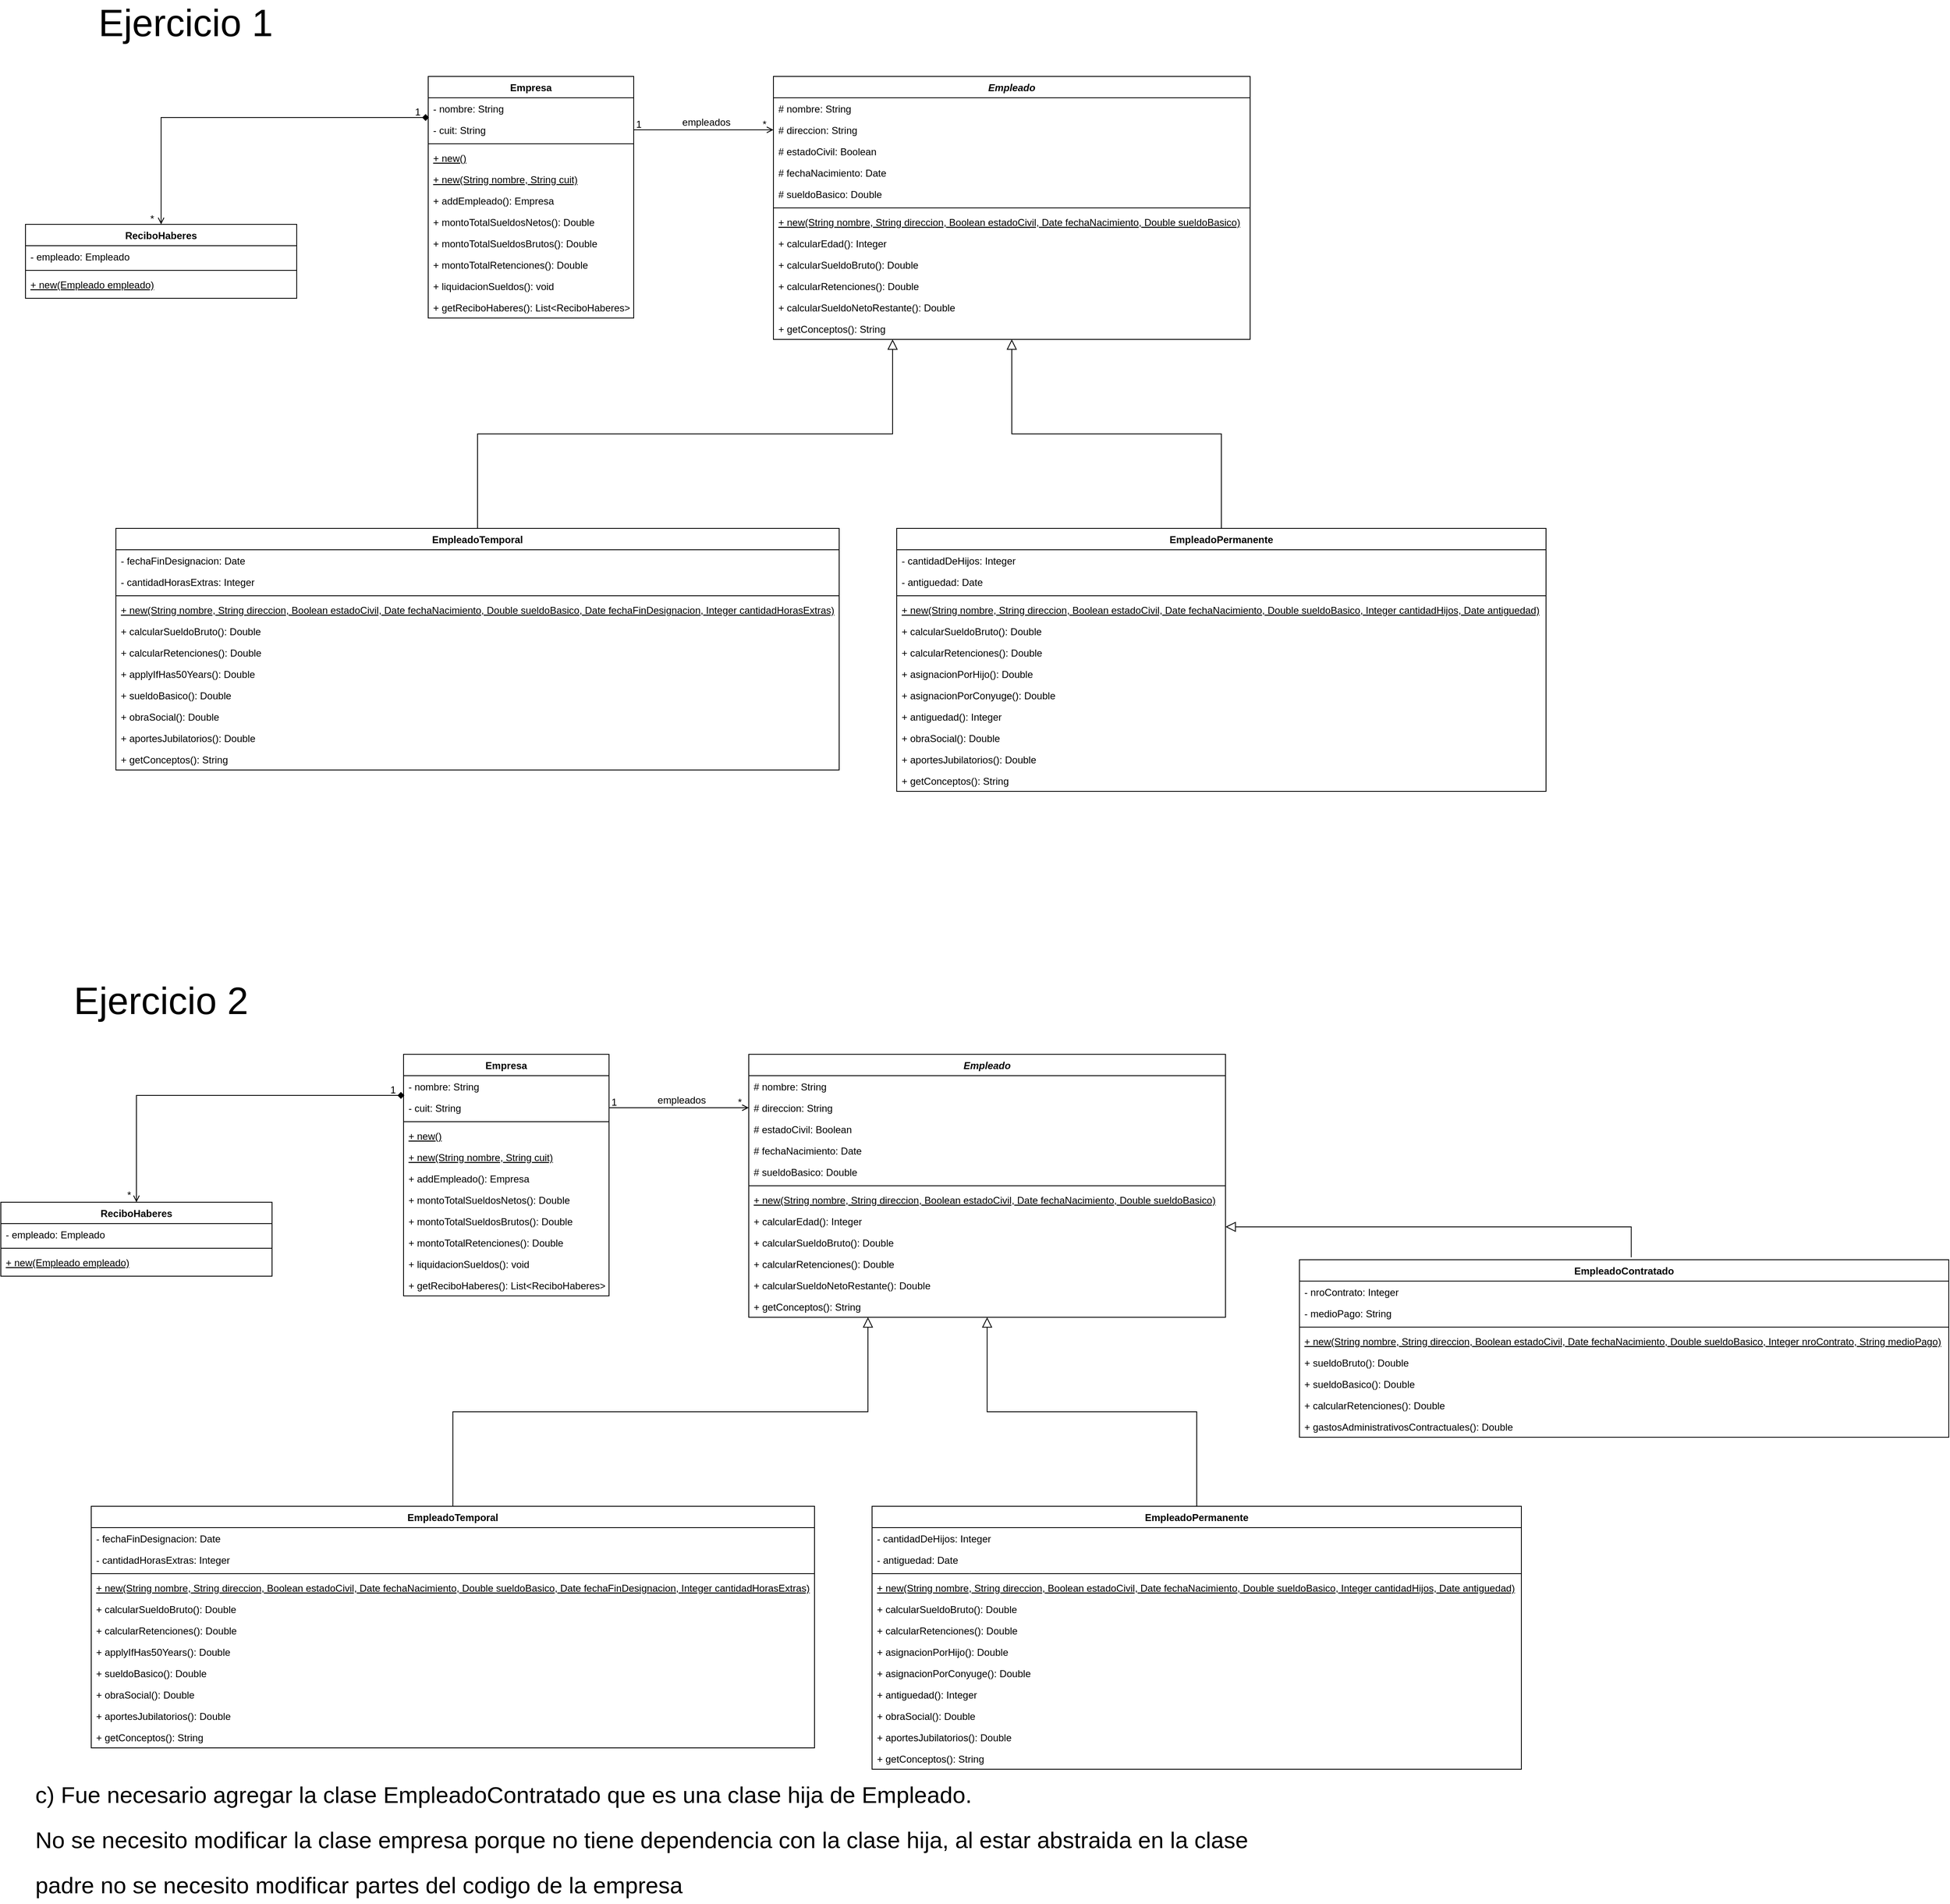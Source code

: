 <mxfile version="17.4.2" type="github">
  <diagram id="C5RBs43oDa-KdzZeNtuy" name="Page-1">
    <mxGraphModel dx="2249" dy="1922" grid="1" gridSize="10" guides="1" tooltips="1" connect="1" arrows="1" fold="1" page="1" pageScale="1" pageWidth="827" pageHeight="1169" math="0" shadow="0">
      <root>
        <mxCell id="WIyWlLk6GJQsqaUBKTNV-0" />
        <mxCell id="WIyWlLk6GJQsqaUBKTNV-1" parent="WIyWlLk6GJQsqaUBKTNV-0" />
        <mxCell id="zkfFHV4jXpPFQw0GAbJ--6" value="Empresa" style="swimlane;fontStyle=1;align=center;verticalAlign=top;childLayout=stackLayout;horizontal=1;startSize=26;horizontalStack=0;resizeParent=1;resizeLast=0;collapsible=1;marginBottom=0;rounded=0;shadow=0;strokeWidth=1;" parent="WIyWlLk6GJQsqaUBKTNV-1" vertex="1">
          <mxGeometry x="-290" y="-1070" width="250" height="294" as="geometry">
            <mxRectangle x="130" y="380" width="160" height="26" as="alternateBounds" />
          </mxGeometry>
        </mxCell>
        <mxCell id="zkfFHV4jXpPFQw0GAbJ--7" value="- nombre: String" style="text;align=left;verticalAlign=top;spacingLeft=4;spacingRight=4;overflow=hidden;rotatable=0;points=[[0,0.5],[1,0.5]];portConstraint=eastwest;" parent="zkfFHV4jXpPFQw0GAbJ--6" vertex="1">
          <mxGeometry y="26" width="250" height="26" as="geometry" />
        </mxCell>
        <mxCell id="zkfFHV4jXpPFQw0GAbJ--8" value="- cuit: String" style="text;align=left;verticalAlign=top;spacingLeft=4;spacingRight=4;overflow=hidden;rotatable=0;points=[[0,0.5],[1,0.5]];portConstraint=eastwest;rounded=0;shadow=0;html=0;" parent="zkfFHV4jXpPFQw0GAbJ--6" vertex="1">
          <mxGeometry y="52" width="250" height="26" as="geometry" />
        </mxCell>
        <mxCell id="zkfFHV4jXpPFQw0GAbJ--9" value="" style="line;html=1;strokeWidth=1;align=left;verticalAlign=middle;spacingTop=-1;spacingLeft=3;spacingRight=3;rotatable=0;labelPosition=right;points=[];portConstraint=eastwest;" parent="zkfFHV4jXpPFQw0GAbJ--6" vertex="1">
          <mxGeometry y="78" width="250" height="8" as="geometry" />
        </mxCell>
        <mxCell id="yzf1McUnUGxm_b6Z-Wyk-23" value="+ new()" style="text;align=left;verticalAlign=top;spacingLeft=4;spacingRight=4;overflow=hidden;rotatable=0;points=[[0,0.5],[1,0.5]];portConstraint=eastwest;fontStyle=4" parent="zkfFHV4jXpPFQw0GAbJ--6" vertex="1">
          <mxGeometry y="86" width="250" height="26" as="geometry" />
        </mxCell>
        <mxCell id="yzf1McUnUGxm_b6Z-Wyk-24" value="+ new(String nombre, String cuit)" style="text;align=left;verticalAlign=top;spacingLeft=4;spacingRight=4;overflow=hidden;rotatable=0;points=[[0,0.5],[1,0.5]];portConstraint=eastwest;fontStyle=4" parent="zkfFHV4jXpPFQw0GAbJ--6" vertex="1">
          <mxGeometry y="112" width="250" height="26" as="geometry" />
        </mxCell>
        <mxCell id="yzf1McUnUGxm_b6Z-Wyk-25" value="+ addEmpleado(): Empresa" style="text;align=left;verticalAlign=top;spacingLeft=4;spacingRight=4;overflow=hidden;rotatable=0;points=[[0,0.5],[1,0.5]];portConstraint=eastwest;" parent="zkfFHV4jXpPFQw0GAbJ--6" vertex="1">
          <mxGeometry y="138" width="250" height="26" as="geometry" />
        </mxCell>
        <mxCell id="zkfFHV4jXpPFQw0GAbJ--11" value="+ montoTotalSueldosNetos(): Double" style="text;align=left;verticalAlign=top;spacingLeft=4;spacingRight=4;overflow=hidden;rotatable=0;points=[[0,0.5],[1,0.5]];portConstraint=eastwest;" parent="zkfFHV4jXpPFQw0GAbJ--6" vertex="1">
          <mxGeometry y="164" width="250" height="26" as="geometry" />
        </mxCell>
        <mxCell id="E6LZfar_0cPYCz-3I67T-0" value="+ montoTotalSueldosBrutos(): Double" style="text;align=left;verticalAlign=top;spacingLeft=4;spacingRight=4;overflow=hidden;rotatable=0;points=[[0,0.5],[1,0.5]];portConstraint=eastwest;" parent="zkfFHV4jXpPFQw0GAbJ--6" vertex="1">
          <mxGeometry y="190" width="250" height="26" as="geometry" />
        </mxCell>
        <mxCell id="E6LZfar_0cPYCz-3I67T-1" value="+ montoTotalRetenciones(): Double" style="text;align=left;verticalAlign=top;spacingLeft=4;spacingRight=4;overflow=hidden;rotatable=0;points=[[0,0.5],[1,0.5]];portConstraint=eastwest;" parent="zkfFHV4jXpPFQw0GAbJ--6" vertex="1">
          <mxGeometry y="216" width="250" height="26" as="geometry" />
        </mxCell>
        <mxCell id="E6LZfar_0cPYCz-3I67T-2" value="+ liquidacionSueldos(): void" style="text;align=left;verticalAlign=top;spacingLeft=4;spacingRight=4;overflow=hidden;rotatable=0;points=[[0,0.5],[1,0.5]];portConstraint=eastwest;" parent="zkfFHV4jXpPFQw0GAbJ--6" vertex="1">
          <mxGeometry y="242" width="250" height="26" as="geometry" />
        </mxCell>
        <mxCell id="yzf1McUnUGxm_b6Z-Wyk-26" value="+ getReciboHaberes(): List&lt;ReciboHaberes&gt;" style="text;align=left;verticalAlign=top;spacingLeft=4;spacingRight=4;overflow=hidden;rotatable=0;points=[[0,0.5],[1,0.5]];portConstraint=eastwest;" parent="zkfFHV4jXpPFQw0GAbJ--6" vertex="1">
          <mxGeometry y="268" width="250" height="26" as="geometry" />
        </mxCell>
        <mxCell id="zkfFHV4jXpPFQw0GAbJ--17" value="Empleado" style="swimlane;fontStyle=3;align=center;verticalAlign=top;childLayout=stackLayout;horizontal=1;startSize=26;horizontalStack=0;resizeParent=1;resizeLast=0;collapsible=1;marginBottom=0;rounded=0;shadow=0;strokeWidth=1;" parent="WIyWlLk6GJQsqaUBKTNV-1" vertex="1">
          <mxGeometry x="130" y="-1070" width="580" height="320" as="geometry">
            <mxRectangle x="550" y="140" width="160" height="26" as="alternateBounds" />
          </mxGeometry>
        </mxCell>
        <mxCell id="zkfFHV4jXpPFQw0GAbJ--18" value="# nombre: String" style="text;align=left;verticalAlign=top;spacingLeft=4;spacingRight=4;overflow=hidden;rotatable=0;points=[[0,0.5],[1,0.5]];portConstraint=eastwest;" parent="zkfFHV4jXpPFQw0GAbJ--17" vertex="1">
          <mxGeometry y="26" width="580" height="26" as="geometry" />
        </mxCell>
        <mxCell id="zkfFHV4jXpPFQw0GAbJ--19" value="# direccion: String" style="text;align=left;verticalAlign=top;spacingLeft=4;spacingRight=4;overflow=hidden;rotatable=0;points=[[0,0.5],[1,0.5]];portConstraint=eastwest;rounded=0;shadow=0;html=0;" parent="zkfFHV4jXpPFQw0GAbJ--17" vertex="1">
          <mxGeometry y="52" width="580" height="26" as="geometry" />
        </mxCell>
        <mxCell id="zkfFHV4jXpPFQw0GAbJ--20" value="# estadoCivil: Boolean" style="text;align=left;verticalAlign=top;spacingLeft=4;spacingRight=4;overflow=hidden;rotatable=0;points=[[0,0.5],[1,0.5]];portConstraint=eastwest;rounded=0;shadow=0;html=0;" parent="zkfFHV4jXpPFQw0GAbJ--17" vertex="1">
          <mxGeometry y="78" width="580" height="26" as="geometry" />
        </mxCell>
        <mxCell id="zkfFHV4jXpPFQw0GAbJ--21" value="# fechaNacimiento: Date" style="text;align=left;verticalAlign=top;spacingLeft=4;spacingRight=4;overflow=hidden;rotatable=0;points=[[0,0.5],[1,0.5]];portConstraint=eastwest;rounded=0;shadow=0;html=0;" parent="zkfFHV4jXpPFQw0GAbJ--17" vertex="1">
          <mxGeometry y="104" width="580" height="26" as="geometry" />
        </mxCell>
        <mxCell id="zkfFHV4jXpPFQw0GAbJ--22" value="# sueldoBasico: Double" style="text;align=left;verticalAlign=top;spacingLeft=4;spacingRight=4;overflow=hidden;rotatable=0;points=[[0,0.5],[1,0.5]];portConstraint=eastwest;rounded=0;shadow=0;html=0;" parent="zkfFHV4jXpPFQw0GAbJ--17" vertex="1">
          <mxGeometry y="130" width="580" height="26" as="geometry" />
        </mxCell>
        <mxCell id="zkfFHV4jXpPFQw0GAbJ--23" value="" style="line;html=1;strokeWidth=1;align=left;verticalAlign=middle;spacingTop=-1;spacingLeft=3;spacingRight=3;rotatable=0;labelPosition=right;points=[];portConstraint=eastwest;" parent="zkfFHV4jXpPFQw0GAbJ--17" vertex="1">
          <mxGeometry y="156" width="580" height="8" as="geometry" />
        </mxCell>
        <mxCell id="yzf1McUnUGxm_b6Z-Wyk-0" value="+ new(String nombre, String direccion, Boolean estadoCivil, Date fechaNacimiento, Double sueldoBasico)" style="text;align=left;verticalAlign=top;spacingLeft=4;spacingRight=4;overflow=hidden;rotatable=0;points=[[0,0.5],[1,0.5]];portConstraint=eastwest;fontStyle=4" parent="zkfFHV4jXpPFQw0GAbJ--17" vertex="1">
          <mxGeometry y="164" width="580" height="26" as="geometry" />
        </mxCell>
        <mxCell id="nwJ270YW6wxKtkPxq6GA-1" value="+ calcularEdad(): Integer" style="text;align=left;verticalAlign=top;spacingLeft=4;spacingRight=4;overflow=hidden;rotatable=0;points=[[0,0.5],[1,0.5]];portConstraint=eastwest;" parent="zkfFHV4jXpPFQw0GAbJ--17" vertex="1">
          <mxGeometry y="190" width="580" height="26" as="geometry" />
        </mxCell>
        <mxCell id="zkfFHV4jXpPFQw0GAbJ--25" value="+ calcularSueldoBruto(): Double" style="text;align=left;verticalAlign=top;spacingLeft=4;spacingRight=4;overflow=hidden;rotatable=0;points=[[0,0.5],[1,0.5]];portConstraint=eastwest;" parent="zkfFHV4jXpPFQw0GAbJ--17" vertex="1">
          <mxGeometry y="216" width="580" height="26" as="geometry" />
        </mxCell>
        <mxCell id="JnNT9-7fcuWE7zyktl3N-20" value="+ calcularRetenciones(): Double" style="text;align=left;verticalAlign=top;spacingLeft=4;spacingRight=4;overflow=hidden;rotatable=0;points=[[0,0.5],[1,0.5]];portConstraint=eastwest;" parent="zkfFHV4jXpPFQw0GAbJ--17" vertex="1">
          <mxGeometry y="242" width="580" height="26" as="geometry" />
        </mxCell>
        <mxCell id="nwJ270YW6wxKtkPxq6GA-0" value="+ calcularSueldoNetoRestante(): Double" style="text;align=left;verticalAlign=top;spacingLeft=4;spacingRight=4;overflow=hidden;rotatable=0;points=[[0,0.5],[1,0.5]];portConstraint=eastwest;" parent="zkfFHV4jXpPFQw0GAbJ--17" vertex="1">
          <mxGeometry y="268" width="580" height="26" as="geometry" />
        </mxCell>
        <mxCell id="yzf1McUnUGxm_b6Z-Wyk-3" value="+ getConceptos(): String" style="text;align=left;verticalAlign=top;spacingLeft=4;spacingRight=4;overflow=hidden;rotatable=0;points=[[0,0.5],[1,0.5]];portConstraint=eastwest;" parent="zkfFHV4jXpPFQw0GAbJ--17" vertex="1">
          <mxGeometry y="294" width="580" height="26" as="geometry" />
        </mxCell>
        <mxCell id="zkfFHV4jXpPFQw0GAbJ--26" value="" style="endArrow=open;shadow=0;strokeWidth=1;rounded=0;endFill=1;edgeStyle=elbowEdgeStyle;elbow=vertical;exitX=1;exitY=0.5;exitDx=0;exitDy=0;entryX=0;entryY=0.5;entryDx=0;entryDy=0;" parent="WIyWlLk6GJQsqaUBKTNV-1" source="zkfFHV4jXpPFQw0GAbJ--8" target="zkfFHV4jXpPFQw0GAbJ--19" edge="1">
          <mxGeometry x="0.5" y="41" relative="1" as="geometry">
            <mxPoint x="-50" y="-980" as="sourcePoint" />
            <mxPoint x="90" y="-980" as="targetPoint" />
            <mxPoint x="-40" y="32" as="offset" />
          </mxGeometry>
        </mxCell>
        <mxCell id="zkfFHV4jXpPFQw0GAbJ--27" value="1" style="resizable=0;align=left;verticalAlign=bottom;labelBackgroundColor=none;fontSize=12;" parent="zkfFHV4jXpPFQw0GAbJ--26" connectable="0" vertex="1">
          <mxGeometry x="-1" relative="1" as="geometry">
            <mxPoint x="1" y="2" as="offset" />
          </mxGeometry>
        </mxCell>
        <mxCell id="zkfFHV4jXpPFQw0GAbJ--28" value="*" style="resizable=0;align=right;verticalAlign=bottom;labelBackgroundColor=none;fontSize=12;" parent="zkfFHV4jXpPFQw0GAbJ--26" connectable="0" vertex="1">
          <mxGeometry x="1" relative="1" as="geometry">
            <mxPoint x="-7" y="2" as="offset" />
          </mxGeometry>
        </mxCell>
        <mxCell id="zkfFHV4jXpPFQw0GAbJ--29" value="empleados" style="text;html=1;resizable=0;points=[];;align=center;verticalAlign=middle;labelBackgroundColor=none;rounded=0;shadow=0;strokeWidth=1;fontSize=12;" parent="zkfFHV4jXpPFQw0GAbJ--26" vertex="1" connectable="0">
          <mxGeometry x="0.5" y="49" relative="1" as="geometry">
            <mxPoint x="-40" y="40" as="offset" />
          </mxGeometry>
        </mxCell>
        <mxCell id="JnNT9-7fcuWE7zyktl3N-1" value="EmpleadoTemporal" style="swimlane;fontStyle=1;align=center;verticalAlign=top;childLayout=stackLayout;horizontal=1;startSize=26;horizontalStack=0;resizeParent=1;resizeLast=0;collapsible=1;marginBottom=0;rounded=0;shadow=0;strokeWidth=1;" parent="WIyWlLk6GJQsqaUBKTNV-1" vertex="1">
          <mxGeometry x="-670" y="-520" width="880" height="294" as="geometry">
            <mxRectangle x="550" y="140" width="160" height="26" as="alternateBounds" />
          </mxGeometry>
        </mxCell>
        <mxCell id="JnNT9-7fcuWE7zyktl3N-2" value="- fechaFinDesignacion: Date" style="text;align=left;verticalAlign=top;spacingLeft=4;spacingRight=4;overflow=hidden;rotatable=0;points=[[0,0.5],[1,0.5]];portConstraint=eastwest;" parent="JnNT9-7fcuWE7zyktl3N-1" vertex="1">
          <mxGeometry y="26" width="880" height="26" as="geometry" />
        </mxCell>
        <mxCell id="JnNT9-7fcuWE7zyktl3N-3" value="- cantidadHorasExtras: Integer" style="text;align=left;verticalAlign=top;spacingLeft=4;spacingRight=4;overflow=hidden;rotatable=0;points=[[0,0.5],[1,0.5]];portConstraint=eastwest;rounded=0;shadow=0;html=0;" parent="JnNT9-7fcuWE7zyktl3N-1" vertex="1">
          <mxGeometry y="52" width="880" height="26" as="geometry" />
        </mxCell>
        <mxCell id="JnNT9-7fcuWE7zyktl3N-7" value="" style="line;html=1;strokeWidth=1;align=left;verticalAlign=middle;spacingTop=-1;spacingLeft=3;spacingRight=3;rotatable=0;labelPosition=right;points=[];portConstraint=eastwest;" parent="JnNT9-7fcuWE7zyktl3N-1" vertex="1">
          <mxGeometry y="78" width="880" height="8" as="geometry" />
        </mxCell>
        <mxCell id="yzf1McUnUGxm_b6Z-Wyk-15" value="+ new(String nombre, String direccion, Boolean estadoCivil, Date fechaNacimiento, Double sueldoBasico, Date fechaFinDesignacion, Integer cantidadHorasExtras)" style="text;align=left;verticalAlign=top;spacingLeft=4;spacingRight=4;overflow=hidden;rotatable=0;points=[[0,0.5],[1,0.5]];portConstraint=eastwest;rounded=0;shadow=0;html=0;fontStyle=4" parent="JnNT9-7fcuWE7zyktl3N-1" vertex="1">
          <mxGeometry y="86" width="880" height="26" as="geometry" />
        </mxCell>
        <mxCell id="yzf1McUnUGxm_b6Z-Wyk-16" value="+ calcularSueldoBruto(): Double" style="text;align=left;verticalAlign=top;spacingLeft=4;spacingRight=4;overflow=hidden;rotatable=0;points=[[0,0.5],[1,0.5]];portConstraint=eastwest;rounded=0;shadow=0;html=0;" parent="JnNT9-7fcuWE7zyktl3N-1" vertex="1">
          <mxGeometry y="112" width="880" height="26" as="geometry" />
        </mxCell>
        <mxCell id="yzf1McUnUGxm_b6Z-Wyk-17" value="+ calcularRetenciones(): Double" style="text;align=left;verticalAlign=top;spacingLeft=4;spacingRight=4;overflow=hidden;rotatable=0;points=[[0,0.5],[1,0.5]];portConstraint=eastwest;rounded=0;shadow=0;html=0;" parent="JnNT9-7fcuWE7zyktl3N-1" vertex="1">
          <mxGeometry y="138" width="880" height="26" as="geometry" />
        </mxCell>
        <mxCell id="yzf1McUnUGxm_b6Z-Wyk-18" value="+ applyIfHas50Years(): Double" style="text;align=left;verticalAlign=top;spacingLeft=4;spacingRight=4;overflow=hidden;rotatable=0;points=[[0,0.5],[1,0.5]];portConstraint=eastwest;rounded=0;shadow=0;html=0;" parent="JnNT9-7fcuWE7zyktl3N-1" vertex="1">
          <mxGeometry y="164" width="880" height="26" as="geometry" />
        </mxCell>
        <mxCell id="yzf1McUnUGxm_b6Z-Wyk-19" value="+ sueldoBasico(): Double" style="text;align=left;verticalAlign=top;spacingLeft=4;spacingRight=4;overflow=hidden;rotatable=0;points=[[0,0.5],[1,0.5]];portConstraint=eastwest;rounded=0;shadow=0;html=0;" parent="JnNT9-7fcuWE7zyktl3N-1" vertex="1">
          <mxGeometry y="190" width="880" height="26" as="geometry" />
        </mxCell>
        <mxCell id="yzf1McUnUGxm_b6Z-Wyk-20" value="+ obraSocial(): Double" style="text;align=left;verticalAlign=top;spacingLeft=4;spacingRight=4;overflow=hidden;rotatable=0;points=[[0,0.5],[1,0.5]];portConstraint=eastwest;rounded=0;shadow=0;html=0;" parent="JnNT9-7fcuWE7zyktl3N-1" vertex="1">
          <mxGeometry y="216" width="880" height="26" as="geometry" />
        </mxCell>
        <mxCell id="yzf1McUnUGxm_b6Z-Wyk-21" value="+ aportesJubilatorios(): Double" style="text;align=left;verticalAlign=top;spacingLeft=4;spacingRight=4;overflow=hidden;rotatable=0;points=[[0,0.5],[1,0.5]];portConstraint=eastwest;rounded=0;shadow=0;html=0;" parent="JnNT9-7fcuWE7zyktl3N-1" vertex="1">
          <mxGeometry y="242" width="880" height="26" as="geometry" />
        </mxCell>
        <mxCell id="yzf1McUnUGxm_b6Z-Wyk-22" value="+ getConceptos(): String" style="text;align=left;verticalAlign=top;spacingLeft=4;spacingRight=4;overflow=hidden;rotatable=0;points=[[0,0.5],[1,0.5]];portConstraint=eastwest;rounded=0;shadow=0;html=0;" parent="JnNT9-7fcuWE7zyktl3N-1" vertex="1">
          <mxGeometry y="268" width="880" height="26" as="geometry" />
        </mxCell>
        <mxCell id="JnNT9-7fcuWE7zyktl3N-10" value="EmpleadoPermanente" style="swimlane;fontStyle=1;align=center;verticalAlign=top;childLayout=stackLayout;horizontal=1;startSize=26;horizontalStack=0;resizeParent=1;resizeLast=0;collapsible=1;marginBottom=0;rounded=0;shadow=0;strokeWidth=1;" parent="WIyWlLk6GJQsqaUBKTNV-1" vertex="1">
          <mxGeometry x="280" y="-520" width="790" height="320" as="geometry">
            <mxRectangle x="510" y="880" width="160" height="26" as="alternateBounds" />
          </mxGeometry>
        </mxCell>
        <mxCell id="JnNT9-7fcuWE7zyktl3N-11" value="- cantidadDeHijos: Integer" style="text;align=left;verticalAlign=top;spacingLeft=4;spacingRight=4;overflow=hidden;rotatable=0;points=[[0,0.5],[1,0.5]];portConstraint=eastwest;" parent="JnNT9-7fcuWE7zyktl3N-10" vertex="1">
          <mxGeometry y="26" width="790" height="26" as="geometry" />
        </mxCell>
        <mxCell id="JnNT9-7fcuWE7zyktl3N-12" value="- antiguedad: Date" style="text;align=left;verticalAlign=top;spacingLeft=4;spacingRight=4;overflow=hidden;rotatable=0;points=[[0,0.5],[1,0.5]];portConstraint=eastwest;rounded=0;shadow=0;html=0;" parent="JnNT9-7fcuWE7zyktl3N-10" vertex="1">
          <mxGeometry y="52" width="790" height="26" as="geometry" />
        </mxCell>
        <mxCell id="JnNT9-7fcuWE7zyktl3N-16" value="" style="line;html=1;strokeWidth=1;align=left;verticalAlign=middle;spacingTop=-1;spacingLeft=3;spacingRight=3;rotatable=0;labelPosition=right;points=[];portConstraint=eastwest;" parent="JnNT9-7fcuWE7zyktl3N-10" vertex="1">
          <mxGeometry y="78" width="790" height="8" as="geometry" />
        </mxCell>
        <mxCell id="yzf1McUnUGxm_b6Z-Wyk-5" value="+ new(String nombre, String direccion, Boolean estadoCivil, Date fechaNacimiento, Double sueldoBasico, Integer cantidadHijos, Date antiguedad)" style="text;align=left;verticalAlign=top;spacingLeft=4;spacingRight=4;overflow=hidden;rotatable=0;points=[[0,0.5],[1,0.5]];portConstraint=eastwest;rounded=0;shadow=0;html=0;fontStyle=4" parent="JnNT9-7fcuWE7zyktl3N-10" vertex="1">
          <mxGeometry y="86" width="790" height="26" as="geometry" />
        </mxCell>
        <mxCell id="yzf1McUnUGxm_b6Z-Wyk-7" value="+ calcularSueldoBruto(): Double" style="text;align=left;verticalAlign=top;spacingLeft=4;spacingRight=4;overflow=hidden;rotatable=0;points=[[0,0.5],[1,0.5]];portConstraint=eastwest;rounded=0;shadow=0;html=0;fontStyle=0" parent="JnNT9-7fcuWE7zyktl3N-10" vertex="1">
          <mxGeometry y="112" width="790" height="26" as="geometry" />
        </mxCell>
        <mxCell id="yzf1McUnUGxm_b6Z-Wyk-8" value="+ calcularRetenciones(): Double" style="text;align=left;verticalAlign=top;spacingLeft=4;spacingRight=4;overflow=hidden;rotatable=0;points=[[0,0.5],[1,0.5]];portConstraint=eastwest;rounded=0;shadow=0;html=0;fontStyle=0" parent="JnNT9-7fcuWE7zyktl3N-10" vertex="1">
          <mxGeometry y="138" width="790" height="26" as="geometry" />
        </mxCell>
        <mxCell id="yzf1McUnUGxm_b6Z-Wyk-9" value="+ asignacionPorHijo(): Double" style="text;align=left;verticalAlign=top;spacingLeft=4;spacingRight=4;overflow=hidden;rotatable=0;points=[[0,0.5],[1,0.5]];portConstraint=eastwest;rounded=0;shadow=0;html=0;fontStyle=0" parent="JnNT9-7fcuWE7zyktl3N-10" vertex="1">
          <mxGeometry y="164" width="790" height="26" as="geometry" />
        </mxCell>
        <mxCell id="yzf1McUnUGxm_b6Z-Wyk-10" value="+ asignacionPorConyuge(): Double" style="text;align=left;verticalAlign=top;spacingLeft=4;spacingRight=4;overflow=hidden;rotatable=0;points=[[0,0.5],[1,0.5]];portConstraint=eastwest;rounded=0;shadow=0;html=0;fontStyle=0" parent="JnNT9-7fcuWE7zyktl3N-10" vertex="1">
          <mxGeometry y="190" width="790" height="26" as="geometry" />
        </mxCell>
        <mxCell id="yzf1McUnUGxm_b6Z-Wyk-11" value="+ antiguedad(): Integer" style="text;align=left;verticalAlign=top;spacingLeft=4;spacingRight=4;overflow=hidden;rotatable=0;points=[[0,0.5],[1,0.5]];portConstraint=eastwest;rounded=0;shadow=0;html=0;fontStyle=0" parent="JnNT9-7fcuWE7zyktl3N-10" vertex="1">
          <mxGeometry y="216" width="790" height="26" as="geometry" />
        </mxCell>
        <mxCell id="yzf1McUnUGxm_b6Z-Wyk-12" value="+ obraSocial(): Double" style="text;align=left;verticalAlign=top;spacingLeft=4;spacingRight=4;overflow=hidden;rotatable=0;points=[[0,0.5],[1,0.5]];portConstraint=eastwest;rounded=0;shadow=0;html=0;fontStyle=0" parent="JnNT9-7fcuWE7zyktl3N-10" vertex="1">
          <mxGeometry y="242" width="790" height="26" as="geometry" />
        </mxCell>
        <mxCell id="yzf1McUnUGxm_b6Z-Wyk-13" value="+ aportesJubilatorios(): Double" style="text;align=left;verticalAlign=top;spacingLeft=4;spacingRight=4;overflow=hidden;rotatable=0;points=[[0,0.5],[1,0.5]];portConstraint=eastwest;rounded=0;shadow=0;html=0;fontStyle=0" parent="JnNT9-7fcuWE7zyktl3N-10" vertex="1">
          <mxGeometry y="268" width="790" height="26" as="geometry" />
        </mxCell>
        <mxCell id="yzf1McUnUGxm_b6Z-Wyk-14" value="+ getConceptos(): String" style="text;align=left;verticalAlign=top;spacingLeft=4;spacingRight=4;overflow=hidden;rotatable=0;points=[[0,0.5],[1,0.5]];portConstraint=eastwest;rounded=0;shadow=0;html=0;fontStyle=0" parent="JnNT9-7fcuWE7zyktl3N-10" vertex="1">
          <mxGeometry y="294" width="790" height="26" as="geometry" />
        </mxCell>
        <mxCell id="JnNT9-7fcuWE7zyktl3N-21" value="" style="endArrow=block;endSize=10;endFill=0;shadow=0;strokeWidth=1;rounded=0;edgeStyle=elbowEdgeStyle;elbow=vertical;exitX=0.5;exitY=0;exitDx=0;exitDy=0;entryX=0.5;entryY=1;entryDx=0;entryDy=0;" parent="WIyWlLk6GJQsqaUBKTNV-1" source="JnNT9-7fcuWE7zyktl3N-10" target="zkfFHV4jXpPFQw0GAbJ--17" edge="1">
          <mxGeometry width="160" relative="1" as="geometry">
            <mxPoint x="80" y="-1250" as="sourcePoint" />
            <mxPoint x="360" y="-780" as="targetPoint" />
          </mxGeometry>
        </mxCell>
        <mxCell id="JnNT9-7fcuWE7zyktl3N-22" value="" style="endArrow=block;endSize=10;endFill=0;shadow=0;strokeWidth=1;rounded=0;edgeStyle=elbowEdgeStyle;elbow=vertical;exitX=0.5;exitY=0;exitDx=0;exitDy=0;entryX=0.25;entryY=1;entryDx=0;entryDy=0;" parent="WIyWlLk6GJQsqaUBKTNV-1" source="JnNT9-7fcuWE7zyktl3N-1" target="zkfFHV4jXpPFQw0GAbJ--17" edge="1">
          <mxGeometry width="160" relative="1" as="geometry">
            <mxPoint x="-163.2" y="-753.25" as="sourcePoint" />
            <mxPoint x="80" y="-780" as="targetPoint" />
          </mxGeometry>
        </mxCell>
        <mxCell id="E6LZfar_0cPYCz-3I67T-3" value="ReciboHaberes" style="swimlane;fontStyle=1;align=center;verticalAlign=top;childLayout=stackLayout;horizontal=1;startSize=26;horizontalStack=0;resizeParent=1;resizeLast=0;collapsible=1;marginBottom=0;rounded=0;shadow=0;strokeWidth=1;" parent="WIyWlLk6GJQsqaUBKTNV-1" vertex="1">
          <mxGeometry x="-780" y="-890" width="330" height="90" as="geometry">
            <mxRectangle x="130" y="380" width="160" height="26" as="alternateBounds" />
          </mxGeometry>
        </mxCell>
        <mxCell id="E6LZfar_0cPYCz-3I67T-4" value="- empleado: Empleado" style="text;align=left;verticalAlign=top;spacingLeft=4;spacingRight=4;overflow=hidden;rotatable=0;points=[[0,0.5],[1,0.5]];portConstraint=eastwest;" parent="E6LZfar_0cPYCz-3I67T-3" vertex="1">
          <mxGeometry y="26" width="330" height="26" as="geometry" />
        </mxCell>
        <mxCell id="E6LZfar_0cPYCz-3I67T-6" value="" style="line;html=1;strokeWidth=1;align=left;verticalAlign=middle;spacingTop=-1;spacingLeft=3;spacingRight=3;rotatable=0;labelPosition=right;points=[];portConstraint=eastwest;" parent="E6LZfar_0cPYCz-3I67T-3" vertex="1">
          <mxGeometry y="52" width="330" height="8" as="geometry" />
        </mxCell>
        <mxCell id="VXXqU22cxP4O66-GsX6c-1" value="+ new(Empleado empleado)" style="text;align=left;verticalAlign=top;spacingLeft=4;spacingRight=4;overflow=hidden;rotatable=0;points=[[0,0.5],[1,0.5]];portConstraint=eastwest;rounded=0;shadow=0;html=0;fontStyle=4" vertex="1" parent="E6LZfar_0cPYCz-3I67T-3">
          <mxGeometry y="60" width="330" height="26" as="geometry" />
        </mxCell>
        <mxCell id="tojFOclZx8OMovrntNYi-5" value="" style="endArrow=open;shadow=0;strokeWidth=1;rounded=0;endFill=1;edgeStyle=elbowEdgeStyle;elbow=vertical;entryX=0.5;entryY=0;entryDx=0;entryDy=0;startArrow=diamond;startFill=1;exitX=0.004;exitY=0.923;exitDx=0;exitDy=0;exitPerimeter=0;" parent="WIyWlLk6GJQsqaUBKTNV-1" source="zkfFHV4jXpPFQw0GAbJ--7" target="E6LZfar_0cPYCz-3I67T-3" edge="1">
          <mxGeometry x="0.5" y="41" relative="1" as="geometry">
            <mxPoint x="-300" y="-1020" as="sourcePoint" />
            <mxPoint x="-410" y="-830" as="targetPoint" />
            <mxPoint x="-40" y="32" as="offset" />
            <Array as="points">
              <mxPoint x="-310" y="-1020" />
            </Array>
          </mxGeometry>
        </mxCell>
        <mxCell id="tojFOclZx8OMovrntNYi-6" value="1" style="resizable=0;align=left;verticalAlign=bottom;labelBackgroundColor=none;fontSize=12;" parent="tojFOclZx8OMovrntNYi-5" connectable="0" vertex="1">
          <mxGeometry x="-1" relative="1" as="geometry">
            <mxPoint x="-19" y="2" as="offset" />
          </mxGeometry>
        </mxCell>
        <mxCell id="tojFOclZx8OMovrntNYi-7" value="*" style="resizable=0;align=right;verticalAlign=bottom;labelBackgroundColor=none;fontSize=12;" parent="tojFOclZx8OMovrntNYi-5" connectable="0" vertex="1">
          <mxGeometry x="1" relative="1" as="geometry">
            <mxPoint x="-7" y="2" as="offset" />
          </mxGeometry>
        </mxCell>
        <mxCell id="VXXqU22cxP4O66-GsX6c-7" value="Ejercicio 1" style="text;html=1;strokeColor=none;fillColor=none;align=center;verticalAlign=middle;whiteSpace=wrap;rounded=0;fontSize=46;" vertex="1" parent="WIyWlLk6GJQsqaUBKTNV-1">
          <mxGeometry x="-730" y="-1150" width="290" height="30" as="geometry" />
        </mxCell>
        <mxCell id="VXXqU22cxP4O66-GsX6c-8" value="Empresa" style="swimlane;fontStyle=1;align=center;verticalAlign=top;childLayout=stackLayout;horizontal=1;startSize=26;horizontalStack=0;resizeParent=1;resizeLast=0;collapsible=1;marginBottom=0;rounded=0;shadow=0;strokeWidth=1;" vertex="1" parent="WIyWlLk6GJQsqaUBKTNV-1">
          <mxGeometry x="-320" y="120" width="250" height="294" as="geometry">
            <mxRectangle x="130" y="380" width="160" height="26" as="alternateBounds" />
          </mxGeometry>
        </mxCell>
        <mxCell id="VXXqU22cxP4O66-GsX6c-9" value="- nombre: String" style="text;align=left;verticalAlign=top;spacingLeft=4;spacingRight=4;overflow=hidden;rotatable=0;points=[[0,0.5],[1,0.5]];portConstraint=eastwest;" vertex="1" parent="VXXqU22cxP4O66-GsX6c-8">
          <mxGeometry y="26" width="250" height="26" as="geometry" />
        </mxCell>
        <mxCell id="VXXqU22cxP4O66-GsX6c-10" value="- cuit: String" style="text;align=left;verticalAlign=top;spacingLeft=4;spacingRight=4;overflow=hidden;rotatable=0;points=[[0,0.5],[1,0.5]];portConstraint=eastwest;rounded=0;shadow=0;html=0;" vertex="1" parent="VXXqU22cxP4O66-GsX6c-8">
          <mxGeometry y="52" width="250" height="26" as="geometry" />
        </mxCell>
        <mxCell id="VXXqU22cxP4O66-GsX6c-11" value="" style="line;html=1;strokeWidth=1;align=left;verticalAlign=middle;spacingTop=-1;spacingLeft=3;spacingRight=3;rotatable=0;labelPosition=right;points=[];portConstraint=eastwest;" vertex="1" parent="VXXqU22cxP4O66-GsX6c-8">
          <mxGeometry y="78" width="250" height="8" as="geometry" />
        </mxCell>
        <mxCell id="VXXqU22cxP4O66-GsX6c-12" value="+ new()" style="text;align=left;verticalAlign=top;spacingLeft=4;spacingRight=4;overflow=hidden;rotatable=0;points=[[0,0.5],[1,0.5]];portConstraint=eastwest;fontStyle=4" vertex="1" parent="VXXqU22cxP4O66-GsX6c-8">
          <mxGeometry y="86" width="250" height="26" as="geometry" />
        </mxCell>
        <mxCell id="VXXqU22cxP4O66-GsX6c-13" value="+ new(String nombre, String cuit)" style="text;align=left;verticalAlign=top;spacingLeft=4;spacingRight=4;overflow=hidden;rotatable=0;points=[[0,0.5],[1,0.5]];portConstraint=eastwest;fontStyle=4" vertex="1" parent="VXXqU22cxP4O66-GsX6c-8">
          <mxGeometry y="112" width="250" height="26" as="geometry" />
        </mxCell>
        <mxCell id="VXXqU22cxP4O66-GsX6c-14" value="+ addEmpleado(): Empresa" style="text;align=left;verticalAlign=top;spacingLeft=4;spacingRight=4;overflow=hidden;rotatable=0;points=[[0,0.5],[1,0.5]];portConstraint=eastwest;" vertex="1" parent="VXXqU22cxP4O66-GsX6c-8">
          <mxGeometry y="138" width="250" height="26" as="geometry" />
        </mxCell>
        <mxCell id="VXXqU22cxP4O66-GsX6c-15" value="+ montoTotalSueldosNetos(): Double" style="text;align=left;verticalAlign=top;spacingLeft=4;spacingRight=4;overflow=hidden;rotatable=0;points=[[0,0.5],[1,0.5]];portConstraint=eastwest;" vertex="1" parent="VXXqU22cxP4O66-GsX6c-8">
          <mxGeometry y="164" width="250" height="26" as="geometry" />
        </mxCell>
        <mxCell id="VXXqU22cxP4O66-GsX6c-16" value="+ montoTotalSueldosBrutos(): Double" style="text;align=left;verticalAlign=top;spacingLeft=4;spacingRight=4;overflow=hidden;rotatable=0;points=[[0,0.5],[1,0.5]];portConstraint=eastwest;" vertex="1" parent="VXXqU22cxP4O66-GsX6c-8">
          <mxGeometry y="190" width="250" height="26" as="geometry" />
        </mxCell>
        <mxCell id="VXXqU22cxP4O66-GsX6c-17" value="+ montoTotalRetenciones(): Double" style="text;align=left;verticalAlign=top;spacingLeft=4;spacingRight=4;overflow=hidden;rotatable=0;points=[[0,0.5],[1,0.5]];portConstraint=eastwest;" vertex="1" parent="VXXqU22cxP4O66-GsX6c-8">
          <mxGeometry y="216" width="250" height="26" as="geometry" />
        </mxCell>
        <mxCell id="VXXqU22cxP4O66-GsX6c-18" value="+ liquidacionSueldos(): void" style="text;align=left;verticalAlign=top;spacingLeft=4;spacingRight=4;overflow=hidden;rotatable=0;points=[[0,0.5],[1,0.5]];portConstraint=eastwest;" vertex="1" parent="VXXqU22cxP4O66-GsX6c-8">
          <mxGeometry y="242" width="250" height="26" as="geometry" />
        </mxCell>
        <mxCell id="VXXqU22cxP4O66-GsX6c-19" value="+ getReciboHaberes(): List&lt;ReciboHaberes&gt;" style="text;align=left;verticalAlign=top;spacingLeft=4;spacingRight=4;overflow=hidden;rotatable=0;points=[[0,0.5],[1,0.5]];portConstraint=eastwest;" vertex="1" parent="VXXqU22cxP4O66-GsX6c-8">
          <mxGeometry y="268" width="250" height="26" as="geometry" />
        </mxCell>
        <mxCell id="VXXqU22cxP4O66-GsX6c-20" value="Empleado" style="swimlane;fontStyle=3;align=center;verticalAlign=top;childLayout=stackLayout;horizontal=1;startSize=26;horizontalStack=0;resizeParent=1;resizeLast=0;collapsible=1;marginBottom=0;rounded=0;shadow=0;strokeWidth=1;" vertex="1" parent="WIyWlLk6GJQsqaUBKTNV-1">
          <mxGeometry x="100" y="120" width="580" height="320" as="geometry">
            <mxRectangle x="550" y="140" width="160" height="26" as="alternateBounds" />
          </mxGeometry>
        </mxCell>
        <mxCell id="VXXqU22cxP4O66-GsX6c-21" value="# nombre: String" style="text;align=left;verticalAlign=top;spacingLeft=4;spacingRight=4;overflow=hidden;rotatable=0;points=[[0,0.5],[1,0.5]];portConstraint=eastwest;" vertex="1" parent="VXXqU22cxP4O66-GsX6c-20">
          <mxGeometry y="26" width="580" height="26" as="geometry" />
        </mxCell>
        <mxCell id="VXXqU22cxP4O66-GsX6c-22" value="# direccion: String" style="text;align=left;verticalAlign=top;spacingLeft=4;spacingRight=4;overflow=hidden;rotatable=0;points=[[0,0.5],[1,0.5]];portConstraint=eastwest;rounded=0;shadow=0;html=0;" vertex="1" parent="VXXqU22cxP4O66-GsX6c-20">
          <mxGeometry y="52" width="580" height="26" as="geometry" />
        </mxCell>
        <mxCell id="VXXqU22cxP4O66-GsX6c-23" value="# estadoCivil: Boolean" style="text;align=left;verticalAlign=top;spacingLeft=4;spacingRight=4;overflow=hidden;rotatable=0;points=[[0,0.5],[1,0.5]];portConstraint=eastwest;rounded=0;shadow=0;html=0;" vertex="1" parent="VXXqU22cxP4O66-GsX6c-20">
          <mxGeometry y="78" width="580" height="26" as="geometry" />
        </mxCell>
        <mxCell id="VXXqU22cxP4O66-GsX6c-24" value="# fechaNacimiento: Date" style="text;align=left;verticalAlign=top;spacingLeft=4;spacingRight=4;overflow=hidden;rotatable=0;points=[[0,0.5],[1,0.5]];portConstraint=eastwest;rounded=0;shadow=0;html=0;" vertex="1" parent="VXXqU22cxP4O66-GsX6c-20">
          <mxGeometry y="104" width="580" height="26" as="geometry" />
        </mxCell>
        <mxCell id="VXXqU22cxP4O66-GsX6c-25" value="# sueldoBasico: Double" style="text;align=left;verticalAlign=top;spacingLeft=4;spacingRight=4;overflow=hidden;rotatable=0;points=[[0,0.5],[1,0.5]];portConstraint=eastwest;rounded=0;shadow=0;html=0;" vertex="1" parent="VXXqU22cxP4O66-GsX6c-20">
          <mxGeometry y="130" width="580" height="26" as="geometry" />
        </mxCell>
        <mxCell id="VXXqU22cxP4O66-GsX6c-26" value="" style="line;html=1;strokeWidth=1;align=left;verticalAlign=middle;spacingTop=-1;spacingLeft=3;spacingRight=3;rotatable=0;labelPosition=right;points=[];portConstraint=eastwest;" vertex="1" parent="VXXqU22cxP4O66-GsX6c-20">
          <mxGeometry y="156" width="580" height="8" as="geometry" />
        </mxCell>
        <mxCell id="VXXqU22cxP4O66-GsX6c-27" value="+ new(String nombre, String direccion, Boolean estadoCivil, Date fechaNacimiento, Double sueldoBasico)" style="text;align=left;verticalAlign=top;spacingLeft=4;spacingRight=4;overflow=hidden;rotatable=0;points=[[0,0.5],[1,0.5]];portConstraint=eastwest;fontStyle=4" vertex="1" parent="VXXqU22cxP4O66-GsX6c-20">
          <mxGeometry y="164" width="580" height="26" as="geometry" />
        </mxCell>
        <mxCell id="VXXqU22cxP4O66-GsX6c-28" value="+ calcularEdad(): Integer" style="text;align=left;verticalAlign=top;spacingLeft=4;spacingRight=4;overflow=hidden;rotatable=0;points=[[0,0.5],[1,0.5]];portConstraint=eastwest;" vertex="1" parent="VXXqU22cxP4O66-GsX6c-20">
          <mxGeometry y="190" width="580" height="26" as="geometry" />
        </mxCell>
        <mxCell id="VXXqU22cxP4O66-GsX6c-29" value="+ calcularSueldoBruto(): Double" style="text;align=left;verticalAlign=top;spacingLeft=4;spacingRight=4;overflow=hidden;rotatable=0;points=[[0,0.5],[1,0.5]];portConstraint=eastwest;" vertex="1" parent="VXXqU22cxP4O66-GsX6c-20">
          <mxGeometry y="216" width="580" height="26" as="geometry" />
        </mxCell>
        <mxCell id="VXXqU22cxP4O66-GsX6c-30" value="+ calcularRetenciones(): Double" style="text;align=left;verticalAlign=top;spacingLeft=4;spacingRight=4;overflow=hidden;rotatable=0;points=[[0,0.5],[1,0.5]];portConstraint=eastwest;" vertex="1" parent="VXXqU22cxP4O66-GsX6c-20">
          <mxGeometry y="242" width="580" height="26" as="geometry" />
        </mxCell>
        <mxCell id="VXXqU22cxP4O66-GsX6c-31" value="+ calcularSueldoNetoRestante(): Double" style="text;align=left;verticalAlign=top;spacingLeft=4;spacingRight=4;overflow=hidden;rotatable=0;points=[[0,0.5],[1,0.5]];portConstraint=eastwest;" vertex="1" parent="VXXqU22cxP4O66-GsX6c-20">
          <mxGeometry y="268" width="580" height="26" as="geometry" />
        </mxCell>
        <mxCell id="VXXqU22cxP4O66-GsX6c-32" value="+ getConceptos(): String" style="text;align=left;verticalAlign=top;spacingLeft=4;spacingRight=4;overflow=hidden;rotatable=0;points=[[0,0.5],[1,0.5]];portConstraint=eastwest;" vertex="1" parent="VXXqU22cxP4O66-GsX6c-20">
          <mxGeometry y="294" width="580" height="26" as="geometry" />
        </mxCell>
        <mxCell id="VXXqU22cxP4O66-GsX6c-34" value="" style="endArrow=open;shadow=0;strokeWidth=1;rounded=0;endFill=1;edgeStyle=elbowEdgeStyle;elbow=vertical;exitX=1;exitY=0.5;exitDx=0;exitDy=0;entryX=0;entryY=0.5;entryDx=0;entryDy=0;" edge="1" parent="WIyWlLk6GJQsqaUBKTNV-1" source="VXXqU22cxP4O66-GsX6c-10" target="VXXqU22cxP4O66-GsX6c-22">
          <mxGeometry x="0.5" y="41" relative="1" as="geometry">
            <mxPoint x="-80" y="210" as="sourcePoint" />
            <mxPoint x="60" y="210" as="targetPoint" />
            <mxPoint x="-40" y="32" as="offset" />
          </mxGeometry>
        </mxCell>
        <mxCell id="VXXqU22cxP4O66-GsX6c-35" value="1" style="resizable=0;align=left;verticalAlign=bottom;labelBackgroundColor=none;fontSize=12;" connectable="0" vertex="1" parent="VXXqU22cxP4O66-GsX6c-34">
          <mxGeometry x="-1" relative="1" as="geometry">
            <mxPoint x="1" y="2" as="offset" />
          </mxGeometry>
        </mxCell>
        <mxCell id="VXXqU22cxP4O66-GsX6c-36" value="*" style="resizable=0;align=right;verticalAlign=bottom;labelBackgroundColor=none;fontSize=12;" connectable="0" vertex="1" parent="VXXqU22cxP4O66-GsX6c-34">
          <mxGeometry x="1" relative="1" as="geometry">
            <mxPoint x="-7" y="2" as="offset" />
          </mxGeometry>
        </mxCell>
        <mxCell id="VXXqU22cxP4O66-GsX6c-37" value="empleados" style="text;html=1;resizable=0;points=[];;align=center;verticalAlign=middle;labelBackgroundColor=none;rounded=0;shadow=0;strokeWidth=1;fontSize=12;" vertex="1" connectable="0" parent="VXXqU22cxP4O66-GsX6c-34">
          <mxGeometry x="0.5" y="49" relative="1" as="geometry">
            <mxPoint x="-40" y="40" as="offset" />
          </mxGeometry>
        </mxCell>
        <mxCell id="VXXqU22cxP4O66-GsX6c-38" value="EmpleadoTemporal" style="swimlane;fontStyle=1;align=center;verticalAlign=top;childLayout=stackLayout;horizontal=1;startSize=26;horizontalStack=0;resizeParent=1;resizeLast=0;collapsible=1;marginBottom=0;rounded=0;shadow=0;strokeWidth=1;" vertex="1" parent="WIyWlLk6GJQsqaUBKTNV-1">
          <mxGeometry x="-700" y="670" width="880" height="294" as="geometry">
            <mxRectangle x="550" y="140" width="160" height="26" as="alternateBounds" />
          </mxGeometry>
        </mxCell>
        <mxCell id="VXXqU22cxP4O66-GsX6c-39" value="- fechaFinDesignacion: Date" style="text;align=left;verticalAlign=top;spacingLeft=4;spacingRight=4;overflow=hidden;rotatable=0;points=[[0,0.5],[1,0.5]];portConstraint=eastwest;" vertex="1" parent="VXXqU22cxP4O66-GsX6c-38">
          <mxGeometry y="26" width="880" height="26" as="geometry" />
        </mxCell>
        <mxCell id="VXXqU22cxP4O66-GsX6c-40" value="- cantidadHorasExtras: Integer" style="text;align=left;verticalAlign=top;spacingLeft=4;spacingRight=4;overflow=hidden;rotatable=0;points=[[0,0.5],[1,0.5]];portConstraint=eastwest;rounded=0;shadow=0;html=0;" vertex="1" parent="VXXqU22cxP4O66-GsX6c-38">
          <mxGeometry y="52" width="880" height="26" as="geometry" />
        </mxCell>
        <mxCell id="VXXqU22cxP4O66-GsX6c-41" value="" style="line;html=1;strokeWidth=1;align=left;verticalAlign=middle;spacingTop=-1;spacingLeft=3;spacingRight=3;rotatable=0;labelPosition=right;points=[];portConstraint=eastwest;" vertex="1" parent="VXXqU22cxP4O66-GsX6c-38">
          <mxGeometry y="78" width="880" height="8" as="geometry" />
        </mxCell>
        <mxCell id="VXXqU22cxP4O66-GsX6c-42" value="+ new(String nombre, String direccion, Boolean estadoCivil, Date fechaNacimiento, Double sueldoBasico, Date fechaFinDesignacion, Integer cantidadHorasExtras)" style="text;align=left;verticalAlign=top;spacingLeft=4;spacingRight=4;overflow=hidden;rotatable=0;points=[[0,0.5],[1,0.5]];portConstraint=eastwest;rounded=0;shadow=0;html=0;fontStyle=4" vertex="1" parent="VXXqU22cxP4O66-GsX6c-38">
          <mxGeometry y="86" width="880" height="26" as="geometry" />
        </mxCell>
        <mxCell id="VXXqU22cxP4O66-GsX6c-43" value="+ calcularSueldoBruto(): Double" style="text;align=left;verticalAlign=top;spacingLeft=4;spacingRight=4;overflow=hidden;rotatable=0;points=[[0,0.5],[1,0.5]];portConstraint=eastwest;rounded=0;shadow=0;html=0;" vertex="1" parent="VXXqU22cxP4O66-GsX6c-38">
          <mxGeometry y="112" width="880" height="26" as="geometry" />
        </mxCell>
        <mxCell id="VXXqU22cxP4O66-GsX6c-44" value="+ calcularRetenciones(): Double" style="text;align=left;verticalAlign=top;spacingLeft=4;spacingRight=4;overflow=hidden;rotatable=0;points=[[0,0.5],[1,0.5]];portConstraint=eastwest;rounded=0;shadow=0;html=0;" vertex="1" parent="VXXqU22cxP4O66-GsX6c-38">
          <mxGeometry y="138" width="880" height="26" as="geometry" />
        </mxCell>
        <mxCell id="VXXqU22cxP4O66-GsX6c-45" value="+ applyIfHas50Years(): Double" style="text;align=left;verticalAlign=top;spacingLeft=4;spacingRight=4;overflow=hidden;rotatable=0;points=[[0,0.5],[1,0.5]];portConstraint=eastwest;rounded=0;shadow=0;html=0;" vertex="1" parent="VXXqU22cxP4O66-GsX6c-38">
          <mxGeometry y="164" width="880" height="26" as="geometry" />
        </mxCell>
        <mxCell id="VXXqU22cxP4O66-GsX6c-46" value="+ sueldoBasico(): Double" style="text;align=left;verticalAlign=top;spacingLeft=4;spacingRight=4;overflow=hidden;rotatable=0;points=[[0,0.5],[1,0.5]];portConstraint=eastwest;rounded=0;shadow=0;html=0;" vertex="1" parent="VXXqU22cxP4O66-GsX6c-38">
          <mxGeometry y="190" width="880" height="26" as="geometry" />
        </mxCell>
        <mxCell id="VXXqU22cxP4O66-GsX6c-47" value="+ obraSocial(): Double" style="text;align=left;verticalAlign=top;spacingLeft=4;spacingRight=4;overflow=hidden;rotatable=0;points=[[0,0.5],[1,0.5]];portConstraint=eastwest;rounded=0;shadow=0;html=0;" vertex="1" parent="VXXqU22cxP4O66-GsX6c-38">
          <mxGeometry y="216" width="880" height="26" as="geometry" />
        </mxCell>
        <mxCell id="VXXqU22cxP4O66-GsX6c-48" value="+ aportesJubilatorios(): Double" style="text;align=left;verticalAlign=top;spacingLeft=4;spacingRight=4;overflow=hidden;rotatable=0;points=[[0,0.5],[1,0.5]];portConstraint=eastwest;rounded=0;shadow=0;html=0;" vertex="1" parent="VXXqU22cxP4O66-GsX6c-38">
          <mxGeometry y="242" width="880" height="26" as="geometry" />
        </mxCell>
        <mxCell id="VXXqU22cxP4O66-GsX6c-49" value="+ getConceptos(): String" style="text;align=left;verticalAlign=top;spacingLeft=4;spacingRight=4;overflow=hidden;rotatable=0;points=[[0,0.5],[1,0.5]];portConstraint=eastwest;rounded=0;shadow=0;html=0;" vertex="1" parent="VXXqU22cxP4O66-GsX6c-38">
          <mxGeometry y="268" width="880" height="26" as="geometry" />
        </mxCell>
        <mxCell id="VXXqU22cxP4O66-GsX6c-50" value="EmpleadoPermanente" style="swimlane;fontStyle=1;align=center;verticalAlign=top;childLayout=stackLayout;horizontal=1;startSize=26;horizontalStack=0;resizeParent=1;resizeLast=0;collapsible=1;marginBottom=0;rounded=0;shadow=0;strokeWidth=1;" vertex="1" parent="WIyWlLk6GJQsqaUBKTNV-1">
          <mxGeometry x="250" y="670" width="790" height="320" as="geometry">
            <mxRectangle x="510" y="880" width="160" height="26" as="alternateBounds" />
          </mxGeometry>
        </mxCell>
        <mxCell id="VXXqU22cxP4O66-GsX6c-51" value="- cantidadDeHijos: Integer" style="text;align=left;verticalAlign=top;spacingLeft=4;spacingRight=4;overflow=hidden;rotatable=0;points=[[0,0.5],[1,0.5]];portConstraint=eastwest;" vertex="1" parent="VXXqU22cxP4O66-GsX6c-50">
          <mxGeometry y="26" width="790" height="26" as="geometry" />
        </mxCell>
        <mxCell id="VXXqU22cxP4O66-GsX6c-52" value="- antiguedad: Date" style="text;align=left;verticalAlign=top;spacingLeft=4;spacingRight=4;overflow=hidden;rotatable=0;points=[[0,0.5],[1,0.5]];portConstraint=eastwest;rounded=0;shadow=0;html=0;" vertex="1" parent="VXXqU22cxP4O66-GsX6c-50">
          <mxGeometry y="52" width="790" height="26" as="geometry" />
        </mxCell>
        <mxCell id="VXXqU22cxP4O66-GsX6c-53" value="" style="line;html=1;strokeWidth=1;align=left;verticalAlign=middle;spacingTop=-1;spacingLeft=3;spacingRight=3;rotatable=0;labelPosition=right;points=[];portConstraint=eastwest;" vertex="1" parent="VXXqU22cxP4O66-GsX6c-50">
          <mxGeometry y="78" width="790" height="8" as="geometry" />
        </mxCell>
        <mxCell id="VXXqU22cxP4O66-GsX6c-54" value="+ new(String nombre, String direccion, Boolean estadoCivil, Date fechaNacimiento, Double sueldoBasico, Integer cantidadHijos, Date antiguedad)" style="text;align=left;verticalAlign=top;spacingLeft=4;spacingRight=4;overflow=hidden;rotatable=0;points=[[0,0.5],[1,0.5]];portConstraint=eastwest;rounded=0;shadow=0;html=0;fontStyle=4" vertex="1" parent="VXXqU22cxP4O66-GsX6c-50">
          <mxGeometry y="86" width="790" height="26" as="geometry" />
        </mxCell>
        <mxCell id="VXXqU22cxP4O66-GsX6c-55" value="+ calcularSueldoBruto(): Double" style="text;align=left;verticalAlign=top;spacingLeft=4;spacingRight=4;overflow=hidden;rotatable=0;points=[[0,0.5],[1,0.5]];portConstraint=eastwest;rounded=0;shadow=0;html=0;fontStyle=0" vertex="1" parent="VXXqU22cxP4O66-GsX6c-50">
          <mxGeometry y="112" width="790" height="26" as="geometry" />
        </mxCell>
        <mxCell id="VXXqU22cxP4O66-GsX6c-56" value="+ calcularRetenciones(): Double" style="text;align=left;verticalAlign=top;spacingLeft=4;spacingRight=4;overflow=hidden;rotatable=0;points=[[0,0.5],[1,0.5]];portConstraint=eastwest;rounded=0;shadow=0;html=0;fontStyle=0" vertex="1" parent="VXXqU22cxP4O66-GsX6c-50">
          <mxGeometry y="138" width="790" height="26" as="geometry" />
        </mxCell>
        <mxCell id="VXXqU22cxP4O66-GsX6c-57" value="+ asignacionPorHijo(): Double" style="text;align=left;verticalAlign=top;spacingLeft=4;spacingRight=4;overflow=hidden;rotatable=0;points=[[0,0.5],[1,0.5]];portConstraint=eastwest;rounded=0;shadow=0;html=0;fontStyle=0" vertex="1" parent="VXXqU22cxP4O66-GsX6c-50">
          <mxGeometry y="164" width="790" height="26" as="geometry" />
        </mxCell>
        <mxCell id="VXXqU22cxP4O66-GsX6c-58" value="+ asignacionPorConyuge(): Double" style="text;align=left;verticalAlign=top;spacingLeft=4;spacingRight=4;overflow=hidden;rotatable=0;points=[[0,0.5],[1,0.5]];portConstraint=eastwest;rounded=0;shadow=0;html=0;fontStyle=0" vertex="1" parent="VXXqU22cxP4O66-GsX6c-50">
          <mxGeometry y="190" width="790" height="26" as="geometry" />
        </mxCell>
        <mxCell id="VXXqU22cxP4O66-GsX6c-59" value="+ antiguedad(): Integer" style="text;align=left;verticalAlign=top;spacingLeft=4;spacingRight=4;overflow=hidden;rotatable=0;points=[[0,0.5],[1,0.5]];portConstraint=eastwest;rounded=0;shadow=0;html=0;fontStyle=0" vertex="1" parent="VXXqU22cxP4O66-GsX6c-50">
          <mxGeometry y="216" width="790" height="26" as="geometry" />
        </mxCell>
        <mxCell id="VXXqU22cxP4O66-GsX6c-60" value="+ obraSocial(): Double" style="text;align=left;verticalAlign=top;spacingLeft=4;spacingRight=4;overflow=hidden;rotatable=0;points=[[0,0.5],[1,0.5]];portConstraint=eastwest;rounded=0;shadow=0;html=0;fontStyle=0" vertex="1" parent="VXXqU22cxP4O66-GsX6c-50">
          <mxGeometry y="242" width="790" height="26" as="geometry" />
        </mxCell>
        <mxCell id="VXXqU22cxP4O66-GsX6c-61" value="+ aportesJubilatorios(): Double" style="text;align=left;verticalAlign=top;spacingLeft=4;spacingRight=4;overflow=hidden;rotatable=0;points=[[0,0.5],[1,0.5]];portConstraint=eastwest;rounded=0;shadow=0;html=0;fontStyle=0" vertex="1" parent="VXXqU22cxP4O66-GsX6c-50">
          <mxGeometry y="268" width="790" height="26" as="geometry" />
        </mxCell>
        <mxCell id="VXXqU22cxP4O66-GsX6c-62" value="+ getConceptos(): String" style="text;align=left;verticalAlign=top;spacingLeft=4;spacingRight=4;overflow=hidden;rotatable=0;points=[[0,0.5],[1,0.5]];portConstraint=eastwest;rounded=0;shadow=0;html=0;fontStyle=0" vertex="1" parent="VXXqU22cxP4O66-GsX6c-50">
          <mxGeometry y="294" width="790" height="26" as="geometry" />
        </mxCell>
        <mxCell id="VXXqU22cxP4O66-GsX6c-63" value="" style="endArrow=block;endSize=10;endFill=0;shadow=0;strokeWidth=1;rounded=0;edgeStyle=elbowEdgeStyle;elbow=vertical;exitX=0.5;exitY=0;exitDx=0;exitDy=0;entryX=0.5;entryY=1;entryDx=0;entryDy=0;" edge="1" parent="WIyWlLk6GJQsqaUBKTNV-1" source="VXXqU22cxP4O66-GsX6c-50" target="VXXqU22cxP4O66-GsX6c-20">
          <mxGeometry width="160" relative="1" as="geometry">
            <mxPoint x="50" y="-60" as="sourcePoint" />
            <mxPoint x="330" y="410" as="targetPoint" />
          </mxGeometry>
        </mxCell>
        <mxCell id="VXXqU22cxP4O66-GsX6c-64" value="" style="endArrow=block;endSize=10;endFill=0;shadow=0;strokeWidth=1;rounded=0;edgeStyle=elbowEdgeStyle;elbow=vertical;exitX=0.5;exitY=0;exitDx=0;exitDy=0;entryX=0.25;entryY=1;entryDx=0;entryDy=0;" edge="1" parent="WIyWlLk6GJQsqaUBKTNV-1" source="VXXqU22cxP4O66-GsX6c-38" target="VXXqU22cxP4O66-GsX6c-20">
          <mxGeometry width="160" relative="1" as="geometry">
            <mxPoint x="-193.2" y="436.75" as="sourcePoint" />
            <mxPoint x="50" y="410" as="targetPoint" />
          </mxGeometry>
        </mxCell>
        <mxCell id="VXXqU22cxP4O66-GsX6c-77" value="" style="endArrow=open;shadow=0;strokeWidth=1;rounded=0;endFill=1;edgeStyle=elbowEdgeStyle;elbow=vertical;entryX=0.5;entryY=0;entryDx=0;entryDy=0;startArrow=diamond;startFill=1;exitX=0.004;exitY=0.923;exitDx=0;exitDy=0;exitPerimeter=0;" edge="1" parent="WIyWlLk6GJQsqaUBKTNV-1" source="VXXqU22cxP4O66-GsX6c-9">
          <mxGeometry x="0.5" y="41" relative="1" as="geometry">
            <mxPoint x="-330" y="170" as="sourcePoint" />
            <mxPoint x="-645" y="300" as="targetPoint" />
            <mxPoint x="-40" y="32" as="offset" />
            <Array as="points">
              <mxPoint x="-340" y="170" />
            </Array>
          </mxGeometry>
        </mxCell>
        <mxCell id="VXXqU22cxP4O66-GsX6c-78" value="1" style="resizable=0;align=left;verticalAlign=bottom;labelBackgroundColor=none;fontSize=12;" connectable="0" vertex="1" parent="VXXqU22cxP4O66-GsX6c-77">
          <mxGeometry x="-1" relative="1" as="geometry">
            <mxPoint x="-19" y="2" as="offset" />
          </mxGeometry>
        </mxCell>
        <mxCell id="VXXqU22cxP4O66-GsX6c-80" value="Ejercicio 2" style="text;html=1;strokeColor=none;fillColor=none;align=center;verticalAlign=middle;whiteSpace=wrap;rounded=0;fontSize=46;" vertex="1" parent="WIyWlLk6GJQsqaUBKTNV-1">
          <mxGeometry x="-760" y="40" width="290" height="30" as="geometry" />
        </mxCell>
        <mxCell id="VXXqU22cxP4O66-GsX6c-81" value="EmpleadoContratado" style="swimlane;fontStyle=1;align=center;verticalAlign=top;childLayout=stackLayout;horizontal=1;startSize=26;horizontalStack=0;resizeParent=1;resizeLast=0;collapsible=1;marginBottom=0;rounded=0;shadow=0;strokeWidth=1;" vertex="1" parent="WIyWlLk6GJQsqaUBKTNV-1">
          <mxGeometry x="770" y="370" width="790" height="216" as="geometry">
            <mxRectangle x="510" y="880" width="160" height="26" as="alternateBounds" />
          </mxGeometry>
        </mxCell>
        <mxCell id="VXXqU22cxP4O66-GsX6c-82" value="- nroContrato: Integer" style="text;align=left;verticalAlign=top;spacingLeft=4;spacingRight=4;overflow=hidden;rotatable=0;points=[[0,0.5],[1,0.5]];portConstraint=eastwest;" vertex="1" parent="VXXqU22cxP4O66-GsX6c-81">
          <mxGeometry y="26" width="790" height="26" as="geometry" />
        </mxCell>
        <mxCell id="VXXqU22cxP4O66-GsX6c-83" value="- medioPago: String" style="text;align=left;verticalAlign=top;spacingLeft=4;spacingRight=4;overflow=hidden;rotatable=0;points=[[0,0.5],[1,0.5]];portConstraint=eastwest;rounded=0;shadow=0;html=0;" vertex="1" parent="VXXqU22cxP4O66-GsX6c-81">
          <mxGeometry y="52" width="790" height="26" as="geometry" />
        </mxCell>
        <mxCell id="VXXqU22cxP4O66-GsX6c-84" value="" style="line;html=1;strokeWidth=1;align=left;verticalAlign=middle;spacingTop=-1;spacingLeft=3;spacingRight=3;rotatable=0;labelPosition=right;points=[];portConstraint=eastwest;" vertex="1" parent="VXXqU22cxP4O66-GsX6c-81">
          <mxGeometry y="78" width="790" height="8" as="geometry" />
        </mxCell>
        <mxCell id="VXXqU22cxP4O66-GsX6c-99" value="+ new(String nombre, String direccion, Boolean estadoCivil, Date fechaNacimiento, Double sueldoBasico, Integer nroContrato, String medioPago)" style="text;align=left;verticalAlign=top;spacingLeft=4;spacingRight=4;overflow=hidden;rotatable=0;points=[[0,0.5],[1,0.5]];portConstraint=eastwest;rounded=0;shadow=0;html=0;fontStyle=4" vertex="1" parent="VXXqU22cxP4O66-GsX6c-81">
          <mxGeometry y="86" width="790" height="26" as="geometry" />
        </mxCell>
        <mxCell id="VXXqU22cxP4O66-GsX6c-91" value="+ sueldoBruto(): Double" style="text;align=left;verticalAlign=top;spacingLeft=4;spacingRight=4;overflow=hidden;rotatable=0;points=[[0,0.5],[1,0.5]];portConstraint=eastwest;rounded=0;shadow=0;html=0;fontStyle=0" vertex="1" parent="VXXqU22cxP4O66-GsX6c-81">
          <mxGeometry y="112" width="790" height="26" as="geometry" />
        </mxCell>
        <mxCell id="VXXqU22cxP4O66-GsX6c-95" value="+ sueldoBasico(): Double" style="text;align=left;verticalAlign=top;spacingLeft=4;spacingRight=4;overflow=hidden;rotatable=0;points=[[0,0.5],[1,0.5]];portConstraint=eastwest;rounded=0;shadow=0;html=0;fontStyle=0" vertex="1" parent="VXXqU22cxP4O66-GsX6c-81">
          <mxGeometry y="138" width="790" height="26" as="geometry" />
        </mxCell>
        <mxCell id="VXXqU22cxP4O66-GsX6c-97" value="+ calcularRetenciones(): Double" style="text;align=left;verticalAlign=top;spacingLeft=4;spacingRight=4;overflow=hidden;rotatable=0;points=[[0,0.5],[1,0.5]];portConstraint=eastwest;rounded=0;shadow=0;html=0;fontStyle=0" vertex="1" parent="VXXqU22cxP4O66-GsX6c-81">
          <mxGeometry y="164" width="790" height="26" as="geometry" />
        </mxCell>
        <mxCell id="VXXqU22cxP4O66-GsX6c-98" value="+ gastosAdministrativosContractuales(): Double" style="text;align=left;verticalAlign=top;spacingLeft=4;spacingRight=4;overflow=hidden;rotatable=0;points=[[0,0.5],[1,0.5]];portConstraint=eastwest;rounded=0;shadow=0;html=0;fontStyle=0" vertex="1" parent="VXXqU22cxP4O66-GsX6c-81">
          <mxGeometry y="190" width="790" height="26" as="geometry" />
        </mxCell>
        <mxCell id="VXXqU22cxP4O66-GsX6c-94" value="" style="endArrow=block;endSize=10;endFill=0;shadow=0;strokeWidth=1;rounded=0;edgeStyle=elbowEdgeStyle;elbow=vertical;exitX=0.511;exitY=-0.014;exitDx=0;exitDy=0;exitPerimeter=0;" edge="1" parent="WIyWlLk6GJQsqaUBKTNV-1" source="VXXqU22cxP4O66-GsX6c-81">
          <mxGeometry width="160" relative="1" as="geometry">
            <mxPoint x="864" y="371" as="sourcePoint" />
            <mxPoint x="680" y="330" as="targetPoint" />
            <Array as="points">
              <mxPoint x="770" y="330" />
              <mxPoint x="790" y="350" />
              <mxPoint x="780" y="285" />
              <mxPoint x="780" y="360" />
              <mxPoint x="780" y="371" />
            </Array>
          </mxGeometry>
        </mxCell>
        <mxCell id="VXXqU22cxP4O66-GsX6c-100" value="&lt;font style=&quot;font-size: 28px&quot;&gt;c) Fue necesario agregar la clase EmpleadoContratado que es una clase hija de Empleado.&lt;br&gt;No se necesito modificar la clase empresa porque no tiene dependencia con la clase hija, al estar abstraida en la clase padre no se necesito modificar partes del codigo de la empresa&lt;br&gt;&lt;/font&gt;" style="text;html=1;strokeColor=none;fillColor=none;align=left;verticalAlign=middle;whiteSpace=wrap;rounded=0;fontSize=46;" vertex="1" parent="WIyWlLk6GJQsqaUBKTNV-1">
          <mxGeometry x="-770" y="990" width="1500" height="160" as="geometry" />
        </mxCell>
        <mxCell id="VXXqU22cxP4O66-GsX6c-101" value="ReciboHaberes" style="swimlane;fontStyle=1;align=center;verticalAlign=top;childLayout=stackLayout;horizontal=1;startSize=26;horizontalStack=0;resizeParent=1;resizeLast=0;collapsible=1;marginBottom=0;rounded=0;shadow=0;strokeWidth=1;" vertex="1" parent="WIyWlLk6GJQsqaUBKTNV-1">
          <mxGeometry x="-810" y="300" width="330" height="90" as="geometry">
            <mxRectangle x="130" y="380" width="160" height="26" as="alternateBounds" />
          </mxGeometry>
        </mxCell>
        <mxCell id="VXXqU22cxP4O66-GsX6c-102" value="- empleado: Empleado" style="text;align=left;verticalAlign=top;spacingLeft=4;spacingRight=4;overflow=hidden;rotatable=0;points=[[0,0.5],[1,0.5]];portConstraint=eastwest;" vertex="1" parent="VXXqU22cxP4O66-GsX6c-101">
          <mxGeometry y="26" width="330" height="26" as="geometry" />
        </mxCell>
        <mxCell id="VXXqU22cxP4O66-GsX6c-103" value="" style="line;html=1;strokeWidth=1;align=left;verticalAlign=middle;spacingTop=-1;spacingLeft=3;spacingRight=3;rotatable=0;labelPosition=right;points=[];portConstraint=eastwest;" vertex="1" parent="VXXqU22cxP4O66-GsX6c-101">
          <mxGeometry y="52" width="330" height="8" as="geometry" />
        </mxCell>
        <mxCell id="VXXqU22cxP4O66-GsX6c-104" value="+ new(Empleado empleado)" style="text;align=left;verticalAlign=top;spacingLeft=4;spacingRight=4;overflow=hidden;rotatable=0;points=[[0,0.5],[1,0.5]];portConstraint=eastwest;rounded=0;shadow=0;html=0;fontStyle=4" vertex="1" parent="VXXqU22cxP4O66-GsX6c-101">
          <mxGeometry y="60" width="330" height="26" as="geometry" />
        </mxCell>
        <mxCell id="VXXqU22cxP4O66-GsX6c-105" value="*" style="resizable=0;align=right;verticalAlign=bottom;labelBackgroundColor=none;fontSize=12;" connectable="0" vertex="1" parent="WIyWlLk6GJQsqaUBKTNV-1">
          <mxGeometry x="-650.0" y="300.001" as="geometry" />
        </mxCell>
      </root>
    </mxGraphModel>
  </diagram>
</mxfile>
